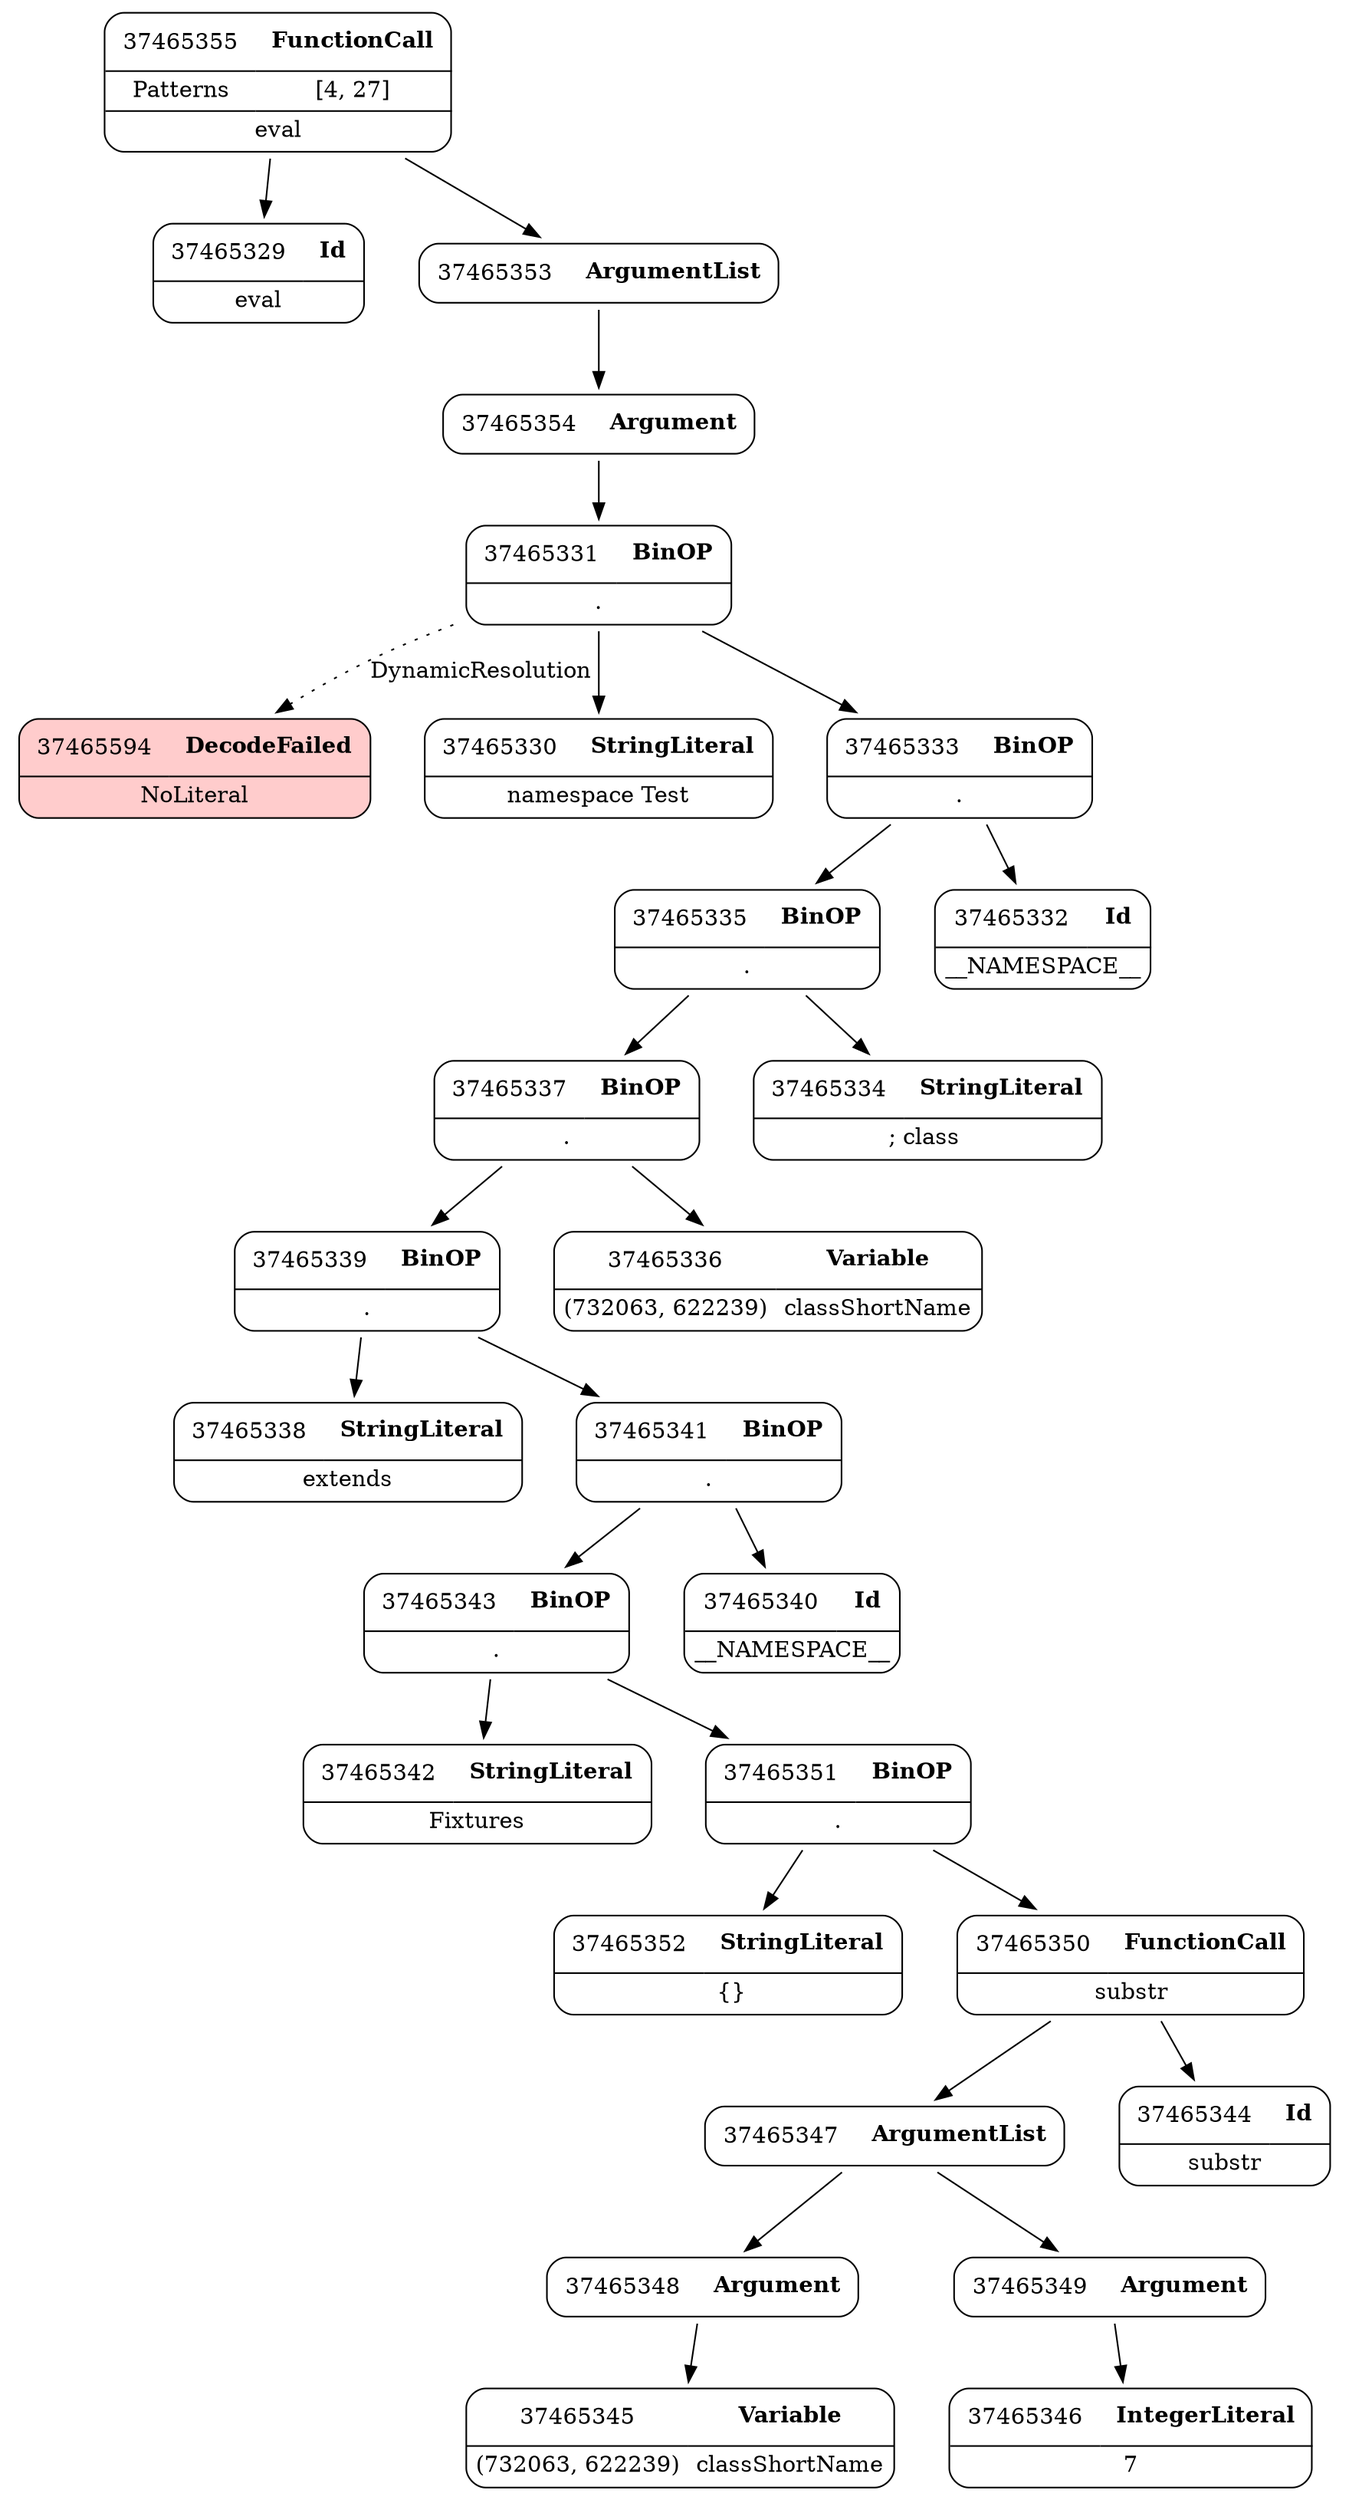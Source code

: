 digraph ast {
node [shape=none];
37465339 [label=<<TABLE border='1' cellspacing='0' cellpadding='10' style='rounded' ><TR><TD border='0'>37465339</TD><TD border='0'><B>BinOP</B></TD></TR><HR/><TR><TD border='0' cellpadding='5' colspan='2'>.</TD></TR></TABLE>>];
37465339 -> 37465338 [weight=2];
37465339 -> 37465341 [weight=2];
37465338 [label=<<TABLE border='1' cellspacing='0' cellpadding='10' style='rounded' ><TR><TD border='0'>37465338</TD><TD border='0'><B>StringLiteral</B></TD></TR><HR/><TR><TD border='0' cellpadding='5' colspan='2'> extends </TD></TR></TABLE>>];
37465594 [label=<<TABLE border='1' cellspacing='0' cellpadding='10' style='rounded' bgcolor='#FFCCCC' ><TR><TD border='0'>37465594</TD><TD border='0'><B>DecodeFailed</B></TD></TR><HR/><TR><TD border='0' cellpadding='5' colspan='2'>NoLiteral</TD></TR></TABLE>>];
37465337 [label=<<TABLE border='1' cellspacing='0' cellpadding='10' style='rounded' ><TR><TD border='0'>37465337</TD><TD border='0'><B>BinOP</B></TD></TR><HR/><TR><TD border='0' cellpadding='5' colspan='2'>.</TD></TR></TABLE>>];
37465337 -> 37465336 [weight=2];
37465337 -> 37465339 [weight=2];
37465336 [label=<<TABLE border='1' cellspacing='0' cellpadding='10' style='rounded' ><TR><TD border='0'>37465336</TD><TD border='0'><B>Variable</B></TD></TR><HR/><TR><TD border='0' cellpadding='5'>(732063, 622239)</TD><TD border='0' cellpadding='5'>classShortName</TD></TR></TABLE>>];
37465343 [label=<<TABLE border='1' cellspacing='0' cellpadding='10' style='rounded' ><TR><TD border='0'>37465343</TD><TD border='0'><B>BinOP</B></TD></TR><HR/><TR><TD border='0' cellpadding='5' colspan='2'>.</TD></TR></TABLE>>];
37465343 -> 37465342 [weight=2];
37465343 -> 37465351 [weight=2];
37465342 [label=<<TABLE border='1' cellspacing='0' cellpadding='10' style='rounded' ><TR><TD border='0'>37465342</TD><TD border='0'><B>StringLiteral</B></TD></TR><HR/><TR><TD border='0' cellpadding='5' colspan='2'>Fixtures</TD></TR></TABLE>>];
37465341 [label=<<TABLE border='1' cellspacing='0' cellpadding='10' style='rounded' ><TR><TD border='0'>37465341</TD><TD border='0'><B>BinOP</B></TD></TR><HR/><TR><TD border='0' cellpadding='5' colspan='2'>.</TD></TR></TABLE>>];
37465341 -> 37465340 [weight=2];
37465341 -> 37465343 [weight=2];
37465340 [label=<<TABLE border='1' cellspacing='0' cellpadding='10' style='rounded' ><TR><TD border='0'>37465340</TD><TD border='0'><B>Id</B></TD></TR><HR/><TR><TD border='0' cellpadding='5' colspan='2'>__NAMESPACE__</TD></TR></TABLE>>];
37465331 [label=<<TABLE border='1' cellspacing='0' cellpadding='10' style='rounded' ><TR><TD border='0'>37465331</TD><TD border='0'><B>BinOP</B></TD></TR><HR/><TR><TD border='0' cellpadding='5' colspan='2'>.</TD></TR></TABLE>>];
37465331 -> 37465330 [weight=2];
37465331 -> 37465333 [weight=2];
37465331 -> 37465594 [style=dotted,label=DynamicResolution];
37465330 [label=<<TABLE border='1' cellspacing='0' cellpadding='10' style='rounded' ><TR><TD border='0'>37465330</TD><TD border='0'><B>StringLiteral</B></TD></TR><HR/><TR><TD border='0' cellpadding='5' colspan='2'>namespace Test</TD></TR></TABLE>>];
37465329 [label=<<TABLE border='1' cellspacing='0' cellpadding='10' style='rounded' ><TR><TD border='0'>37465329</TD><TD border='0'><B>Id</B></TD></TR><HR/><TR><TD border='0' cellpadding='5' colspan='2'>eval</TD></TR></TABLE>>];
37465335 [label=<<TABLE border='1' cellspacing='0' cellpadding='10' style='rounded' ><TR><TD border='0'>37465335</TD><TD border='0'><B>BinOP</B></TD></TR><HR/><TR><TD border='0' cellpadding='5' colspan='2'>.</TD></TR></TABLE>>];
37465335 -> 37465334 [weight=2];
37465335 -> 37465337 [weight=2];
37465334 [label=<<TABLE border='1' cellspacing='0' cellpadding='10' style='rounded' ><TR><TD border='0'>37465334</TD><TD border='0'><B>StringLiteral</B></TD></TR><HR/><TR><TD border='0' cellpadding='5' colspan='2'>; class </TD></TR></TABLE>>];
37465333 [label=<<TABLE border='1' cellspacing='0' cellpadding='10' style='rounded' ><TR><TD border='0'>37465333</TD><TD border='0'><B>BinOP</B></TD></TR><HR/><TR><TD border='0' cellpadding='5' colspan='2'>.</TD></TR></TABLE>>];
37465333 -> 37465332 [weight=2];
37465333 -> 37465335 [weight=2];
37465332 [label=<<TABLE border='1' cellspacing='0' cellpadding='10' style='rounded' ><TR><TD border='0'>37465332</TD><TD border='0'><B>Id</B></TD></TR><HR/><TR><TD border='0' cellpadding='5' colspan='2'>__NAMESPACE__</TD></TR></TABLE>>];
37465355 [label=<<TABLE border='1' cellspacing='0' cellpadding='10' style='rounded' ><TR><TD border='0'>37465355</TD><TD border='0'><B>FunctionCall</B></TD></TR><HR/><TR><TD border='0' cellpadding='5'>Patterns</TD><TD border='0' cellpadding='5'>[4, 27]</TD></TR><HR/><TR><TD border='0' cellpadding='5' colspan='2'>eval</TD></TR></TABLE>>];
37465355 -> 37465329 [weight=2];
37465355 -> 37465353 [weight=2];
37465354 [label=<<TABLE border='1' cellspacing='0' cellpadding='10' style='rounded' ><TR><TD border='0'>37465354</TD><TD border='0'><B>Argument</B></TD></TR></TABLE>>];
37465354 -> 37465331 [weight=2];
37465353 [label=<<TABLE border='1' cellspacing='0' cellpadding='10' style='rounded' ><TR><TD border='0'>37465353</TD><TD border='0'><B>ArgumentList</B></TD></TR></TABLE>>];
37465353 -> 37465354 [weight=2];
37465352 [label=<<TABLE border='1' cellspacing='0' cellpadding='10' style='rounded' ><TR><TD border='0'>37465352</TD><TD border='0'><B>StringLiteral</B></TD></TR><HR/><TR><TD border='0' cellpadding='5' colspan='2'> {}</TD></TR></TABLE>>];
37465347 [label=<<TABLE border='1' cellspacing='0' cellpadding='10' style='rounded' ><TR><TD border='0'>37465347</TD><TD border='0'><B>ArgumentList</B></TD></TR></TABLE>>];
37465347 -> 37465348 [weight=2];
37465347 -> 37465349 [weight=2];
37465346 [label=<<TABLE border='1' cellspacing='0' cellpadding='10' style='rounded' ><TR><TD border='0'>37465346</TD><TD border='0'><B>IntegerLiteral</B></TD></TR><HR/><TR><TD border='0' cellpadding='5' colspan='2'>7</TD></TR></TABLE>>];
37465345 [label=<<TABLE border='1' cellspacing='0' cellpadding='10' style='rounded' ><TR><TD border='0'>37465345</TD><TD border='0'><B>Variable</B></TD></TR><HR/><TR><TD border='0' cellpadding='5'>(732063, 622239)</TD><TD border='0' cellpadding='5'>classShortName</TD></TR></TABLE>>];
37465344 [label=<<TABLE border='1' cellspacing='0' cellpadding='10' style='rounded' ><TR><TD border='0'>37465344</TD><TD border='0'><B>Id</B></TD></TR><HR/><TR><TD border='0' cellpadding='5' colspan='2'>substr</TD></TR></TABLE>>];
37465351 [label=<<TABLE border='1' cellspacing='0' cellpadding='10' style='rounded' ><TR><TD border='0'>37465351</TD><TD border='0'><B>BinOP</B></TD></TR><HR/><TR><TD border='0' cellpadding='5' colspan='2'>.</TD></TR></TABLE>>];
37465351 -> 37465350 [weight=2];
37465351 -> 37465352 [weight=2];
37465350 [label=<<TABLE border='1' cellspacing='0' cellpadding='10' style='rounded' ><TR><TD border='0'>37465350</TD><TD border='0'><B>FunctionCall</B></TD></TR><HR/><TR><TD border='0' cellpadding='5' colspan='2'>substr</TD></TR></TABLE>>];
37465350 -> 37465344 [weight=2];
37465350 -> 37465347 [weight=2];
37465349 [label=<<TABLE border='1' cellspacing='0' cellpadding='10' style='rounded' ><TR><TD border='0'>37465349</TD><TD border='0'><B>Argument</B></TD></TR></TABLE>>];
37465349 -> 37465346 [weight=2];
37465348 [label=<<TABLE border='1' cellspacing='0' cellpadding='10' style='rounded' ><TR><TD border='0'>37465348</TD><TD border='0'><B>Argument</B></TD></TR></TABLE>>];
37465348 -> 37465345 [weight=2];
}
